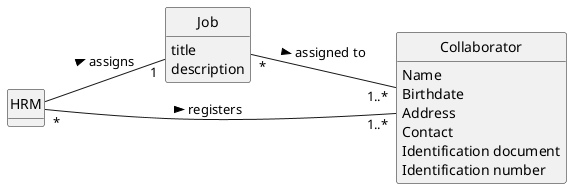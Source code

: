 @startuml
skinparam monochrome true
skinparam packageStyle rectangle
skinparam shadowing false

left to right direction

skinparam classAttributeIconSize 0

hide circle
hide methods

'title Domain Model

class HRM {
}

class Job {
    title
    description
}

class Collaborator {
    Name
    Birthdate
    Address
    Contact
    Identification document
    Identification number
}

' Relationships
HRM "*" -- "1..*" Collaborator : registers >
HRM -- "1" Job : assigns >
Job "*" -- "1..*" Collaborator : assigned to >

@enduml
